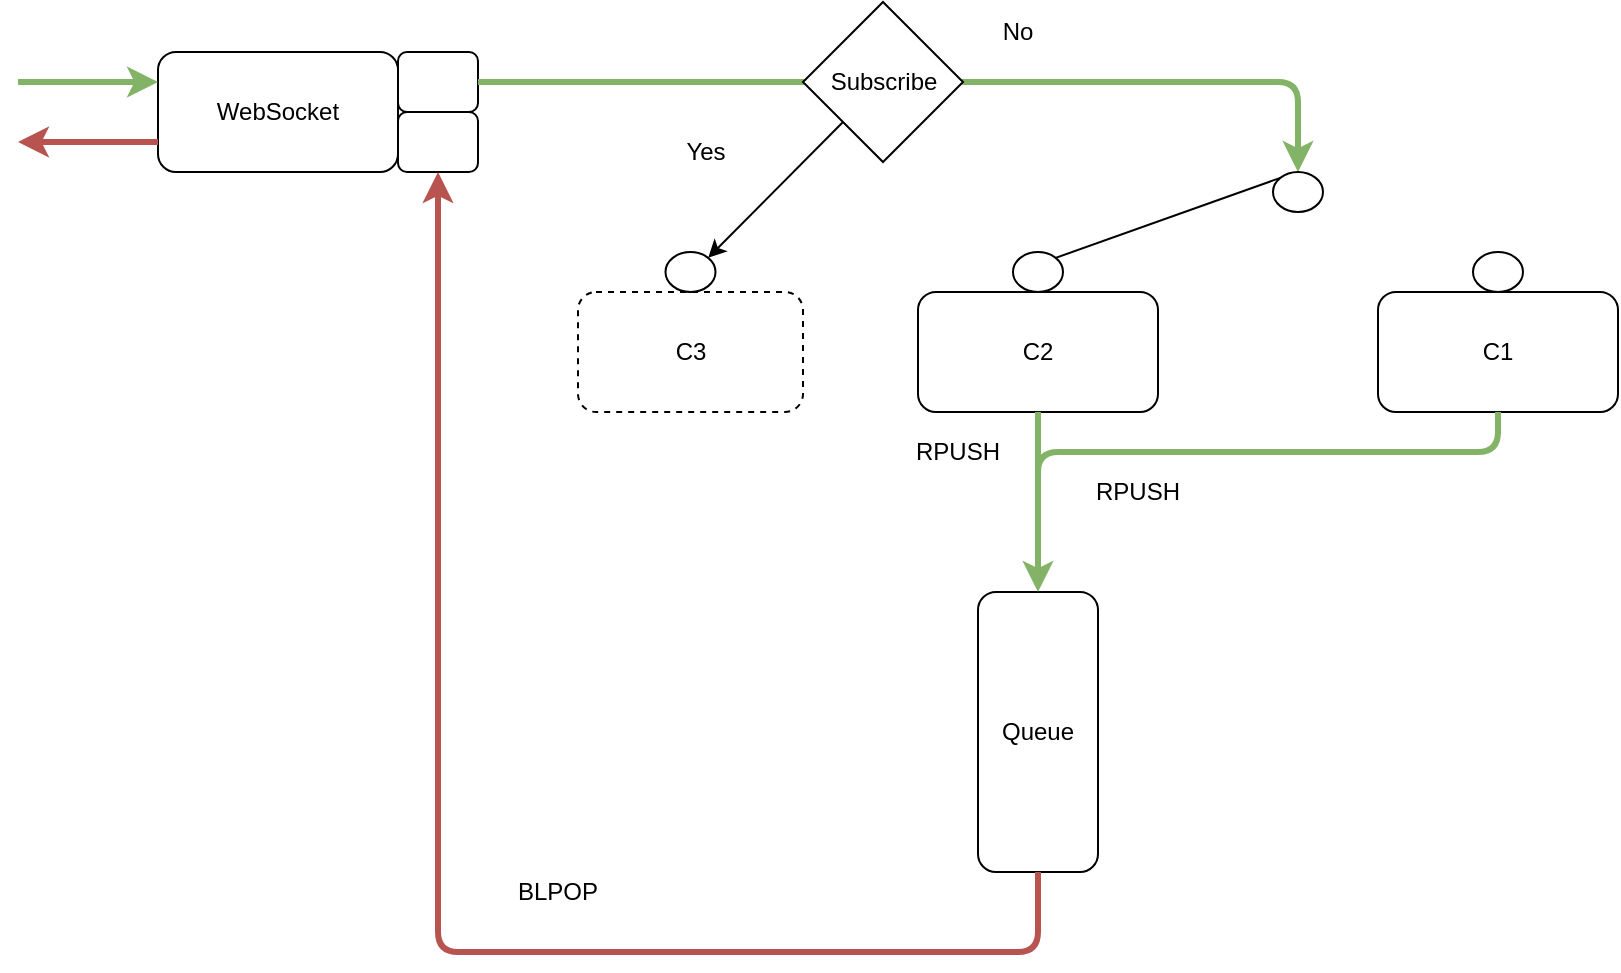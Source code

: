 <mxfile version="12.9.8"><diagram id="XMgk4kIhu3EhqgQ5555Y" name="Page-1"><mxGraphModel dx="1038" dy="548" grid="1" gridSize="10" guides="1" tooltips="1" connect="1" arrows="1" fold="1" page="1" pageScale="1" pageWidth="850" pageHeight="1100" math="0" shadow="0"><root><mxCell id="0"/><mxCell id="1" parent="0"/><mxCell id="_y3mDy-pNQWMUzNYnoVO-1" value="WebSocket" style="rounded=1;whiteSpace=wrap;html=1;" vertex="1" parent="1"><mxGeometry x="80" y="30" width="120" height="60" as="geometry"/></mxCell><mxCell id="_y3mDy-pNQWMUzNYnoVO-2" value="C2" style="rounded=1;whiteSpace=wrap;html=1;" vertex="1" parent="1"><mxGeometry x="460" y="150" width="120" height="60" as="geometry"/></mxCell><mxCell id="_y3mDy-pNQWMUzNYnoVO-3" value="C1" style="rounded=1;whiteSpace=wrap;html=1;" vertex="1" parent="1"><mxGeometry x="690" y="150" width="120" height="60" as="geometry"/></mxCell><mxCell id="_y3mDy-pNQWMUzNYnoVO-4" value="Queue" style="rounded=1;whiteSpace=wrap;html=1;" vertex="1" parent="1"><mxGeometry x="490" y="300" width="60" height="140" as="geometry"/></mxCell><mxCell id="_y3mDy-pNQWMUzNYnoVO-5" value="" style="rounded=1;whiteSpace=wrap;html=1;" vertex="1" parent="1"><mxGeometry x="200" y="30" width="40" height="30" as="geometry"/></mxCell><mxCell id="_y3mDy-pNQWMUzNYnoVO-6" value="" style="rounded=1;whiteSpace=wrap;html=1;" vertex="1" parent="1"><mxGeometry x="200" y="60" width="40" height="30" as="geometry"/></mxCell><mxCell id="_y3mDy-pNQWMUzNYnoVO-8" value="" style="edgeStyle=elbowEdgeStyle;elbow=vertical;endArrow=classic;html=1;exitX=1;exitY=0.5;exitDx=0;exitDy=0;strokeWidth=3;fillColor=#d5e8d4;strokeColor=#82b366;entryX=0.5;entryY=0;entryDx=0;entryDy=0;" edge="1" parent="1" source="_y3mDy-pNQWMUzNYnoVO-5" target="_y3mDy-pNQWMUzNYnoVO-12"><mxGeometry width="50" height="50" relative="1" as="geometry"><mxPoint x="400" y="280" as="sourcePoint"/><mxPoint x="660" y="85" as="targetPoint"/><Array as="points"><mxPoint x="650" y="45"/><mxPoint x="420" y="45"/><mxPoint x="370" y="75"/></Array></mxGeometry></mxCell><mxCell id="_y3mDy-pNQWMUzNYnoVO-9" value="" style="ellipse;whiteSpace=wrap;html=1;" vertex="1" parent="1"><mxGeometry x="507.5" y="130" width="25" height="20" as="geometry"/></mxCell><mxCell id="_y3mDy-pNQWMUzNYnoVO-10" value="" style="ellipse;whiteSpace=wrap;html=1;" vertex="1" parent="1"><mxGeometry x="737.5" y="130" width="25" height="20" as="geometry"/></mxCell><mxCell id="_y3mDy-pNQWMUzNYnoVO-11" value="" style="endArrow=none;html=1;exitX=1;exitY=0;exitDx=0;exitDy=0;entryX=0;entryY=0;entryDx=0;entryDy=0;" edge="1" parent="1" source="_y3mDy-pNQWMUzNYnoVO-9" target="_y3mDy-pNQWMUzNYnoVO-12"><mxGeometry width="50" height="50" relative="1" as="geometry"><mxPoint x="400" y="280" as="sourcePoint"/><mxPoint x="450" y="230" as="targetPoint"/></mxGeometry></mxCell><mxCell id="_y3mDy-pNQWMUzNYnoVO-12" value="" style="ellipse;whiteSpace=wrap;html=1;" vertex="1" parent="1"><mxGeometry x="637.5" y="90" width="25" height="20" as="geometry"/></mxCell><mxCell id="_y3mDy-pNQWMUzNYnoVO-13" value="" style="edgeStyle=elbowEdgeStyle;elbow=vertical;endArrow=classic;html=1;exitX=0.5;exitY=1;exitDx=0;exitDy=0;entryX=0.5;entryY=0;entryDx=0;entryDy=0;strokeWidth=3;fillColor=#d5e8d4;strokeColor=#82b366;" edge="1" parent="1" source="_y3mDy-pNQWMUzNYnoVO-2" target="_y3mDy-pNQWMUzNYnoVO-4"><mxGeometry width="50" height="50" relative="1" as="geometry"><mxPoint x="400" y="280" as="sourcePoint"/><mxPoint x="560" y="250" as="targetPoint"/><Array as="points"><mxPoint x="510" y="230"/></Array></mxGeometry></mxCell><mxCell id="_y3mDy-pNQWMUzNYnoVO-14" value="" style="edgeStyle=elbowEdgeStyle;elbow=vertical;endArrow=none;html=1;exitX=0.5;exitY=1;exitDx=0;exitDy=0;endFill=0;fillColor=#d5e8d4;strokeColor=#82b366;strokeWidth=3;" edge="1" parent="1" source="_y3mDy-pNQWMUzNYnoVO-3"><mxGeometry width="50" height="50" relative="1" as="geometry"><mxPoint x="460" y="220" as="sourcePoint"/><mxPoint x="520" y="260" as="targetPoint"/><Array as="points"><mxPoint x="620" y="230"/></Array></mxGeometry></mxCell><mxCell id="_y3mDy-pNQWMUzNYnoVO-15" value="RPUSH" style="text;html=1;strokeColor=none;fillColor=none;align=center;verticalAlign=middle;whiteSpace=wrap;rounded=0;" vertex="1" parent="1"><mxGeometry x="460" y="220" width="40" height="20" as="geometry"/></mxCell><mxCell id="_y3mDy-pNQWMUzNYnoVO-16" value="RPUSH" style="text;html=1;strokeColor=none;fillColor=none;align=center;verticalAlign=middle;whiteSpace=wrap;rounded=0;" vertex="1" parent="1"><mxGeometry x="550" y="240" width="40" height="20" as="geometry"/></mxCell><mxCell id="_y3mDy-pNQWMUzNYnoVO-18" value="C3" style="rounded=1;whiteSpace=wrap;html=1;dashed=1;" vertex="1" parent="1"><mxGeometry x="290" y="150" width="112.5" height="60" as="geometry"/></mxCell><mxCell id="_y3mDy-pNQWMUzNYnoVO-19" value="" style="ellipse;whiteSpace=wrap;html=1;" vertex="1" parent="1"><mxGeometry x="333.75" y="130" width="25" height="20" as="geometry"/></mxCell><mxCell id="_y3mDy-pNQWMUzNYnoVO-21" value="" style="edgeStyle=elbowEdgeStyle;elbow=vertical;endArrow=classic;html=1;exitX=0.5;exitY=1;exitDx=0;exitDy=0;entryX=0.5;entryY=1;entryDx=0;entryDy=0;fillColor=#f8cecc;strokeColor=#b85450;strokeWidth=3;" edge="1" parent="1" source="_y3mDy-pNQWMUzNYnoVO-4" target="_y3mDy-pNQWMUzNYnoVO-6"><mxGeometry width="50" height="50" relative="1" as="geometry"><mxPoint x="400" y="280" as="sourcePoint"/><mxPoint x="450" y="230" as="targetPoint"/><Array as="points"><mxPoint x="480" y="480"/></Array></mxGeometry></mxCell><mxCell id="_y3mDy-pNQWMUzNYnoVO-22" value="BLPOP" style="text;html=1;strokeColor=none;fillColor=none;align=center;verticalAlign=middle;whiteSpace=wrap;rounded=0;dashed=1;" vertex="1" parent="1"><mxGeometry x="260" y="440" width="40" height="20" as="geometry"/></mxCell><mxCell id="_y3mDy-pNQWMUzNYnoVO-23" value="" style="endArrow=classic;html=1;entryX=0;entryY=0.25;entryDx=0;entryDy=0;fillColor=#d5e8d4;strokeColor=#82b366;strokeWidth=3;" edge="1" parent="1" target="_y3mDy-pNQWMUzNYnoVO-1"><mxGeometry width="50" height="50" relative="1" as="geometry"><mxPoint x="10" y="45" as="sourcePoint"/><mxPoint x="450" y="230" as="targetPoint"/></mxGeometry></mxCell><mxCell id="_y3mDy-pNQWMUzNYnoVO-24" value="" style="endArrow=classic;html=1;fillColor=#f8cecc;strokeColor=#b85450;strokeWidth=3;exitX=0;exitY=0.75;exitDx=0;exitDy=0;" edge="1" parent="1" source="_y3mDy-pNQWMUzNYnoVO-1"><mxGeometry width="50" height="50" relative="1" as="geometry"><mxPoint x="20" y="55" as="sourcePoint"/><mxPoint x="10" y="75" as="targetPoint"/></mxGeometry></mxCell><mxCell id="_y3mDy-pNQWMUzNYnoVO-25" value="Subscribe" style="rhombus;whiteSpace=wrap;html=1;" vertex="1" parent="1"><mxGeometry x="402.5" y="5" width="80" height="80" as="geometry"/></mxCell><mxCell id="_y3mDy-pNQWMUzNYnoVO-26" value="" style="endArrow=classic;html=1;strokeWidth=1;exitX=0;exitY=1;exitDx=0;exitDy=0;entryX=1;entryY=0;entryDx=0;entryDy=0;" edge="1" parent="1" source="_y3mDy-pNQWMUzNYnoVO-25" target="_y3mDy-pNQWMUzNYnoVO-19"><mxGeometry width="50" height="50" relative="1" as="geometry"><mxPoint x="400" y="280" as="sourcePoint"/><mxPoint x="450" y="230" as="targetPoint"/></mxGeometry></mxCell><mxCell id="_y3mDy-pNQWMUzNYnoVO-28" value="Yes" style="text;html=1;strokeColor=none;fillColor=none;align=center;verticalAlign=middle;whiteSpace=wrap;rounded=0;dashed=1;" vertex="1" parent="1"><mxGeometry x="333.75" y="70" width="40" height="20" as="geometry"/></mxCell><mxCell id="_y3mDy-pNQWMUzNYnoVO-29" value="No" style="text;html=1;strokeColor=none;fillColor=none;align=center;verticalAlign=middle;whiteSpace=wrap;rounded=0;dashed=1;" vertex="1" parent="1"><mxGeometry x="490" y="10" width="40" height="20" as="geometry"/></mxCell></root></mxGraphModel></diagram></mxfile>